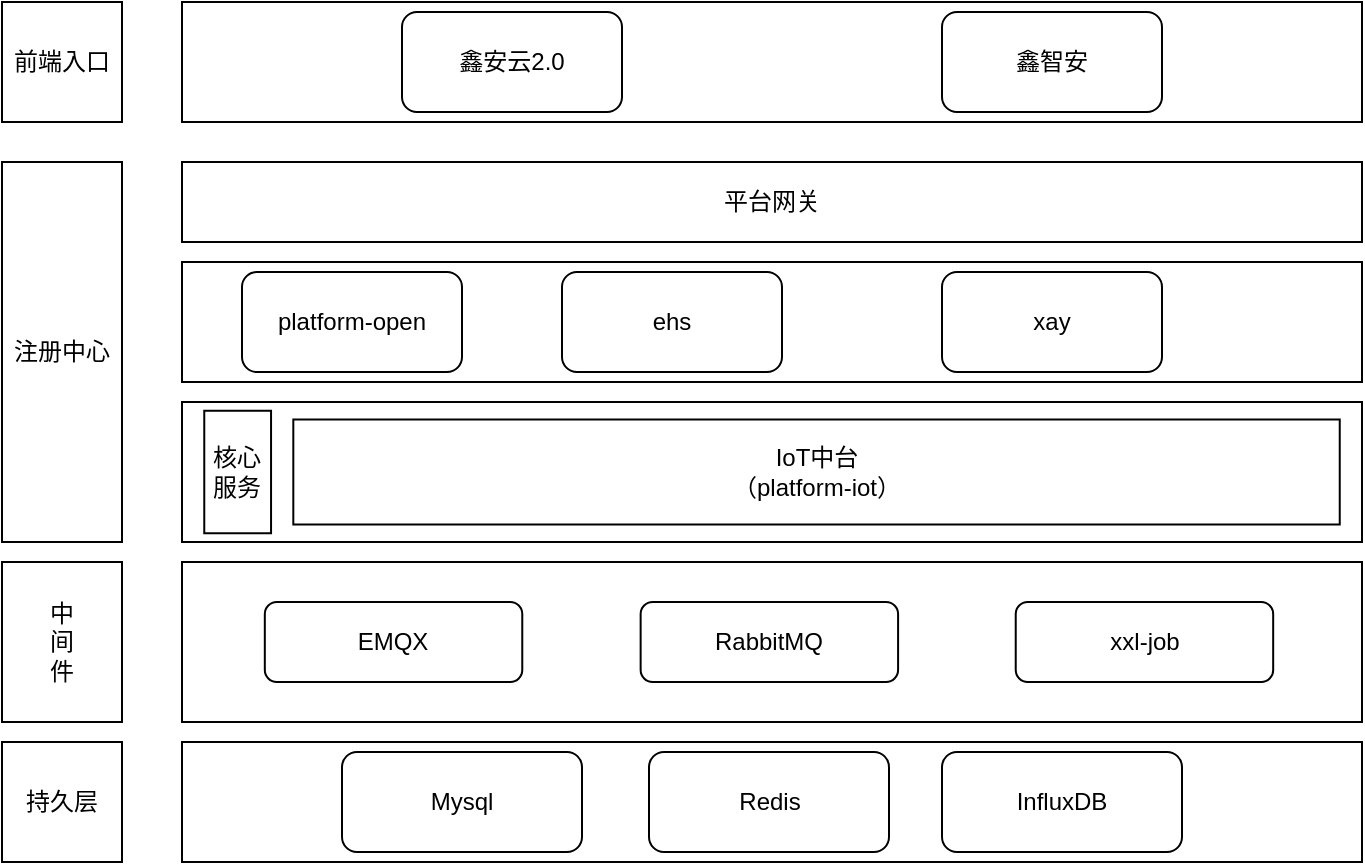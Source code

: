 <mxfile version="24.7.7">
  <diagram name="第 1 页" id="VzSjZrehuMgxrcc70ta9">
    <mxGraphModel dx="1434" dy="1930" grid="1" gridSize="10" guides="1" tooltips="1" connect="1" arrows="1" fold="1" page="1" pageScale="1" pageWidth="827" pageHeight="1169" math="0" shadow="0">
      <root>
        <mxCell id="0" />
        <mxCell id="1" parent="0" />
        <mxCell id="kChg_lzE1cLpMvGRdCMI-7" value="" style="rounded=0;whiteSpace=wrap;html=1;" vertex="1" parent="1">
          <mxGeometry x="180" y="-20" width="590" height="60" as="geometry" />
        </mxCell>
        <mxCell id="kChg_lzE1cLpMvGRdCMI-1" value="前端入口" style="rounded=0;whiteSpace=wrap;html=1;" vertex="1" parent="1">
          <mxGeometry x="90" y="-20" width="60" height="60" as="geometry" />
        </mxCell>
        <mxCell id="kChg_lzE1cLpMvGRdCMI-3" value="鑫安云2.0" style="rounded=1;whiteSpace=wrap;html=1;" vertex="1" parent="1">
          <mxGeometry x="290" y="-15" width="110" height="50" as="geometry" />
        </mxCell>
        <mxCell id="kChg_lzE1cLpMvGRdCMI-4" value="鑫智安" style="rounded=1;whiteSpace=wrap;html=1;" vertex="1" parent="1">
          <mxGeometry x="560" y="-15" width="110" height="50" as="geometry" />
        </mxCell>
        <mxCell id="kChg_lzE1cLpMvGRdCMI-8" value="注册中心" style="rounded=0;whiteSpace=wrap;html=1;" vertex="1" parent="1">
          <mxGeometry x="90" y="60" width="60" height="190" as="geometry" />
        </mxCell>
        <mxCell id="kChg_lzE1cLpMvGRdCMI-11" value="" style="group" vertex="1" connectable="0" parent="1">
          <mxGeometry x="180" y="110" width="590" height="60" as="geometry" />
        </mxCell>
        <mxCell id="kChg_lzE1cLpMvGRdCMI-2" value="" style="rounded=0;whiteSpace=wrap;html=1;" vertex="1" parent="kChg_lzE1cLpMvGRdCMI-11">
          <mxGeometry width="590" height="60" as="geometry" />
        </mxCell>
        <mxCell id="kChg_lzE1cLpMvGRdCMI-6" value="platform-open" style="rounded=1;whiteSpace=wrap;html=1;" vertex="1" parent="kChg_lzE1cLpMvGRdCMI-11">
          <mxGeometry x="30" y="5" width="110" height="50" as="geometry" />
        </mxCell>
        <mxCell id="kChg_lzE1cLpMvGRdCMI-9" value="ehs" style="rounded=1;whiteSpace=wrap;html=1;" vertex="1" parent="kChg_lzE1cLpMvGRdCMI-11">
          <mxGeometry x="190" y="5" width="110" height="50" as="geometry" />
        </mxCell>
        <mxCell id="kChg_lzE1cLpMvGRdCMI-10" value="xay" style="rounded=1;whiteSpace=wrap;html=1;" vertex="1" parent="kChg_lzE1cLpMvGRdCMI-11">
          <mxGeometry x="380" y="5" width="110" height="50" as="geometry" />
        </mxCell>
        <mxCell id="kChg_lzE1cLpMvGRdCMI-12" value="平台网关" style="rounded=0;whiteSpace=wrap;html=1;" vertex="1" parent="1">
          <mxGeometry x="180" y="60" width="590" height="40" as="geometry" />
        </mxCell>
        <mxCell id="kChg_lzE1cLpMvGRdCMI-18" value="" style="group" vertex="1" connectable="0" parent="1">
          <mxGeometry x="180" y="180" width="590" height="70" as="geometry" />
        </mxCell>
        <mxCell id="kChg_lzE1cLpMvGRdCMI-15" value="" style="rounded=0;whiteSpace=wrap;html=1;" vertex="1" parent="kChg_lzE1cLpMvGRdCMI-18">
          <mxGeometry width="590" height="70" as="geometry" />
        </mxCell>
        <mxCell id="kChg_lzE1cLpMvGRdCMI-16" value="核心服务" style="rounded=0;whiteSpace=wrap;html=1;" vertex="1" parent="kChg_lzE1cLpMvGRdCMI-18">
          <mxGeometry x="11.132" y="4.375" width="33.396" height="61.25" as="geometry" />
        </mxCell>
        <mxCell id="kChg_lzE1cLpMvGRdCMI-17" value="IoT中台&lt;div&gt;（platform-iot）&lt;/div&gt;" style="rounded=0;whiteSpace=wrap;html=1;" vertex="1" parent="kChg_lzE1cLpMvGRdCMI-18">
          <mxGeometry x="55.66" y="8.75" width="523.208" height="52.5" as="geometry" />
        </mxCell>
        <mxCell id="kChg_lzE1cLpMvGRdCMI-19" value="持久层" style="whiteSpace=wrap;html=1;aspect=fixed;" vertex="1" parent="1">
          <mxGeometry x="90" y="350" width="60" height="60" as="geometry" />
        </mxCell>
        <mxCell id="kChg_lzE1cLpMvGRdCMI-20" value="" style="rounded=0;whiteSpace=wrap;html=1;" vertex="1" parent="1">
          <mxGeometry x="180" y="350" width="590" height="60" as="geometry" />
        </mxCell>
        <mxCell id="kChg_lzE1cLpMvGRdCMI-21" value="Mysql" style="rounded=1;whiteSpace=wrap;html=1;" vertex="1" parent="1">
          <mxGeometry x="260" y="355" width="120" height="50" as="geometry" />
        </mxCell>
        <mxCell id="kChg_lzE1cLpMvGRdCMI-22" value="InfluxDB" style="rounded=1;whiteSpace=wrap;html=1;" vertex="1" parent="1">
          <mxGeometry x="560" y="355" width="120" height="50" as="geometry" />
        </mxCell>
        <mxCell id="kChg_lzE1cLpMvGRdCMI-29" value="Redis" style="rounded=1;whiteSpace=wrap;html=1;" vertex="1" parent="1">
          <mxGeometry x="413.5" y="355" width="120" height="50" as="geometry" />
        </mxCell>
        <mxCell id="kChg_lzE1cLpMvGRdCMI-25" value="中&lt;div&gt;间&lt;/div&gt;&lt;div&gt;件&lt;/div&gt;" style="rounded=0;whiteSpace=wrap;html=1;" vertex="1" parent="1">
          <mxGeometry x="90" y="260" width="60" height="80" as="geometry" />
        </mxCell>
        <mxCell id="kChg_lzE1cLpMvGRdCMI-24" value="" style="rounded=0;whiteSpace=wrap;html=1;" vertex="1" parent="1">
          <mxGeometry x="180" y="260" width="590" height="80" as="geometry" />
        </mxCell>
        <mxCell id="kChg_lzE1cLpMvGRdCMI-26" value="EMQX" style="rounded=1;whiteSpace=wrap;html=1;" vertex="1" parent="1">
          <mxGeometry x="221.411" y="280" width="128.727" height="40" as="geometry" />
        </mxCell>
        <mxCell id="kChg_lzE1cLpMvGRdCMI-27" value="RabbitMQ" style="rounded=1;whiteSpace=wrap;html=1;" vertex="1" parent="1">
          <mxGeometry x="409.32" y="280" width="128.727" height="40" as="geometry" />
        </mxCell>
        <mxCell id="kChg_lzE1cLpMvGRdCMI-28" value="xxl-job" style="rounded=1;whiteSpace=wrap;html=1;" vertex="1" parent="1">
          <mxGeometry x="596.865" y="280" width="128.727" height="40" as="geometry" />
        </mxCell>
      </root>
    </mxGraphModel>
  </diagram>
</mxfile>
